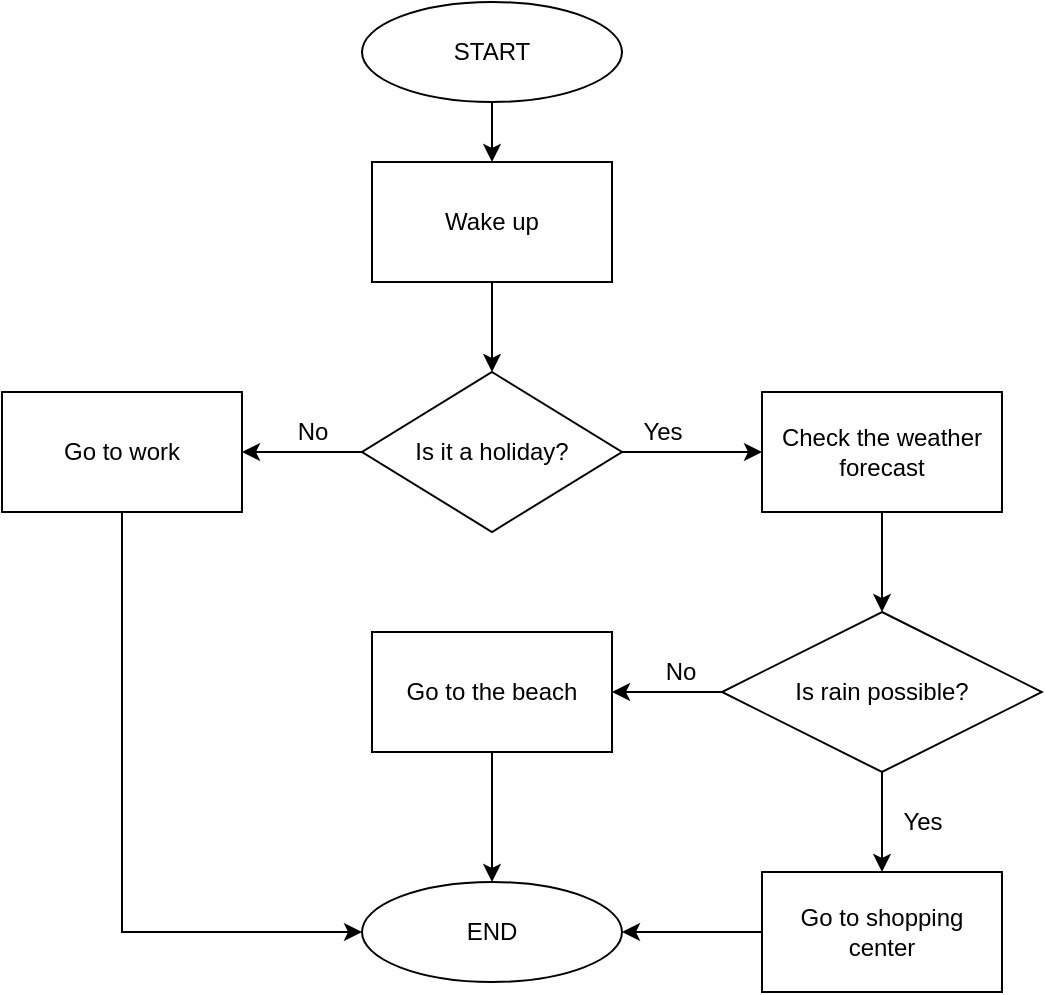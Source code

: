 <mxfile version="14.2.4" type="device"><diagram id="aMP76OzECx4S53Rom-hE" name="Page-1"><mxGraphModel dx="1422" dy="796" grid="1" gridSize="10" guides="1" tooltips="1" connect="1" arrows="1" fold="1" page="1" pageScale="1" pageWidth="827" pageHeight="1169" math="0" shadow="0"><root><mxCell id="0"/><mxCell id="1" parent="0"/><mxCell id="aJEKsPRRHJ_-leLmKug1-23" value="" style="edgeStyle=orthogonalEdgeStyle;rounded=0;orthogonalLoop=1;jettySize=auto;html=1;" edge="1" parent="1" source="aJEKsPRRHJ_-leLmKug1-3"><mxGeometry relative="1" as="geometry"><mxPoint x="295" y="170" as="targetPoint"/></mxGeometry></mxCell><mxCell id="aJEKsPRRHJ_-leLmKug1-3" value="START" style="ellipse;whiteSpace=wrap;html=1;" vertex="1" parent="1"><mxGeometry x="230" y="90" width="130" height="50" as="geometry"/></mxCell><mxCell id="aJEKsPRRHJ_-leLmKug1-7" value="" style="edgeStyle=orthogonalEdgeStyle;rounded=0;orthogonalLoop=1;jettySize=auto;html=1;" edge="1" parent="1" source="aJEKsPRRHJ_-leLmKug1-4" target="aJEKsPRRHJ_-leLmKug1-6"><mxGeometry relative="1" as="geometry"/></mxCell><mxCell id="aJEKsPRRHJ_-leLmKug1-9" value="" style="edgeStyle=orthogonalEdgeStyle;rounded=0;orthogonalLoop=1;jettySize=auto;html=1;" edge="1" parent="1" source="aJEKsPRRHJ_-leLmKug1-4" target="aJEKsPRRHJ_-leLmKug1-8"><mxGeometry relative="1" as="geometry"/></mxCell><mxCell id="aJEKsPRRHJ_-leLmKug1-4" value="Is it a holiday?" style="rhombus;whiteSpace=wrap;html=1;" vertex="1" parent="1"><mxGeometry x="230" y="275" width="130" height="80" as="geometry"/></mxCell><mxCell id="aJEKsPRRHJ_-leLmKug1-14" value="" style="edgeStyle=orthogonalEdgeStyle;rounded=0;orthogonalLoop=1;jettySize=auto;html=1;" edge="1" parent="1" source="aJEKsPRRHJ_-leLmKug1-6" target="aJEKsPRRHJ_-leLmKug1-13"><mxGeometry relative="1" as="geometry"/></mxCell><mxCell id="aJEKsPRRHJ_-leLmKug1-6" value="Check the weather forecast" style="rounded=0;whiteSpace=wrap;html=1;" vertex="1" parent="1"><mxGeometry x="430" y="285" width="120" height="60" as="geometry"/></mxCell><mxCell id="aJEKsPRRHJ_-leLmKug1-36" style="edgeStyle=orthogonalEdgeStyle;rounded=0;orthogonalLoop=1;jettySize=auto;html=1;entryX=0;entryY=0.5;entryDx=0;entryDy=0;" edge="1" parent="1" source="aJEKsPRRHJ_-leLmKug1-8" target="aJEKsPRRHJ_-leLmKug1-29"><mxGeometry relative="1" as="geometry"><mxPoint x="110" y="560" as="targetPoint"/><Array as="points"><mxPoint x="110" y="555"/></Array></mxGeometry></mxCell><mxCell id="aJEKsPRRHJ_-leLmKug1-8" value="Go to work" style="rounded=0;whiteSpace=wrap;html=1;" vertex="1" parent="1"><mxGeometry x="50" y="285" width="120" height="60" as="geometry"/></mxCell><mxCell id="aJEKsPRRHJ_-leLmKug1-10" value="Yes" style="text;html=1;align=center;verticalAlign=middle;resizable=0;points=[];autosize=1;" vertex="1" parent="1"><mxGeometry x="365" y="295" width="30" height="20" as="geometry"/></mxCell><mxCell id="aJEKsPRRHJ_-leLmKug1-11" value="No" style="text;html=1;align=center;verticalAlign=middle;resizable=0;points=[];autosize=1;" vertex="1" parent="1"><mxGeometry x="190" y="295" width="30" height="20" as="geometry"/></mxCell><mxCell id="aJEKsPRRHJ_-leLmKug1-30" value="" style="edgeStyle=orthogonalEdgeStyle;rounded=0;orthogonalLoop=1;jettySize=auto;html=1;" edge="1" parent="1" source="aJEKsPRRHJ_-leLmKug1-12" target="aJEKsPRRHJ_-leLmKug1-29"><mxGeometry relative="1" as="geometry"/></mxCell><mxCell id="aJEKsPRRHJ_-leLmKug1-12" value="Go to shopping center" style="rounded=0;whiteSpace=wrap;html=1;" vertex="1" parent="1"><mxGeometry x="430" y="525" width="120" height="60" as="geometry"/></mxCell><mxCell id="aJEKsPRRHJ_-leLmKug1-18" value="" style="edgeStyle=orthogonalEdgeStyle;rounded=0;orthogonalLoop=1;jettySize=auto;html=1;" edge="1" parent="1" source="aJEKsPRRHJ_-leLmKug1-13" target="aJEKsPRRHJ_-leLmKug1-16"><mxGeometry relative="1" as="geometry"/></mxCell><mxCell id="aJEKsPRRHJ_-leLmKug1-26" value="" style="edgeStyle=orthogonalEdgeStyle;rounded=0;orthogonalLoop=1;jettySize=auto;html=1;" edge="1" parent="1" source="aJEKsPRRHJ_-leLmKug1-13" target="aJEKsPRRHJ_-leLmKug1-12"><mxGeometry relative="1" as="geometry"/></mxCell><mxCell id="aJEKsPRRHJ_-leLmKug1-13" value="Is rain possible?" style="rhombus;whiteSpace=wrap;html=1;" vertex="1" parent="1"><mxGeometry x="410" y="395" width="160" height="80" as="geometry"/></mxCell><mxCell id="aJEKsPRRHJ_-leLmKug1-33" value="" style="edgeStyle=orthogonalEdgeStyle;rounded=0;orthogonalLoop=1;jettySize=auto;html=1;" edge="1" parent="1" source="aJEKsPRRHJ_-leLmKug1-16" target="aJEKsPRRHJ_-leLmKug1-29"><mxGeometry relative="1" as="geometry"/></mxCell><mxCell id="aJEKsPRRHJ_-leLmKug1-16" value="Go to the beach" style="rounded=0;whiteSpace=wrap;html=1;" vertex="1" parent="1"><mxGeometry x="235" y="405" width="120" height="60" as="geometry"/></mxCell><mxCell id="aJEKsPRRHJ_-leLmKug1-20" value="No" style="text;html=1;align=center;verticalAlign=middle;resizable=0;points=[];autosize=1;" vertex="1" parent="1"><mxGeometry x="374" y="415" width="30" height="20" as="geometry"/></mxCell><mxCell id="aJEKsPRRHJ_-leLmKug1-25" value="" style="edgeStyle=orthogonalEdgeStyle;rounded=0;orthogonalLoop=1;jettySize=auto;html=1;" edge="1" parent="1" source="aJEKsPRRHJ_-leLmKug1-22" target="aJEKsPRRHJ_-leLmKug1-4"><mxGeometry relative="1" as="geometry"/></mxCell><mxCell id="aJEKsPRRHJ_-leLmKug1-22" value="Wake up" style="rounded=0;whiteSpace=wrap;html=1;" vertex="1" parent="1"><mxGeometry x="235" y="170" width="120" height="60" as="geometry"/></mxCell><mxCell id="aJEKsPRRHJ_-leLmKug1-27" value="Yes" style="text;html=1;align=center;verticalAlign=middle;resizable=0;points=[];autosize=1;" vertex="1" parent="1"><mxGeometry x="495" y="490" width="30" height="20" as="geometry"/></mxCell><mxCell id="aJEKsPRRHJ_-leLmKug1-29" value="END" style="ellipse;whiteSpace=wrap;html=1;" vertex="1" parent="1"><mxGeometry x="230" y="530" width="130" height="50" as="geometry"/></mxCell></root></mxGraphModel></diagram></mxfile>